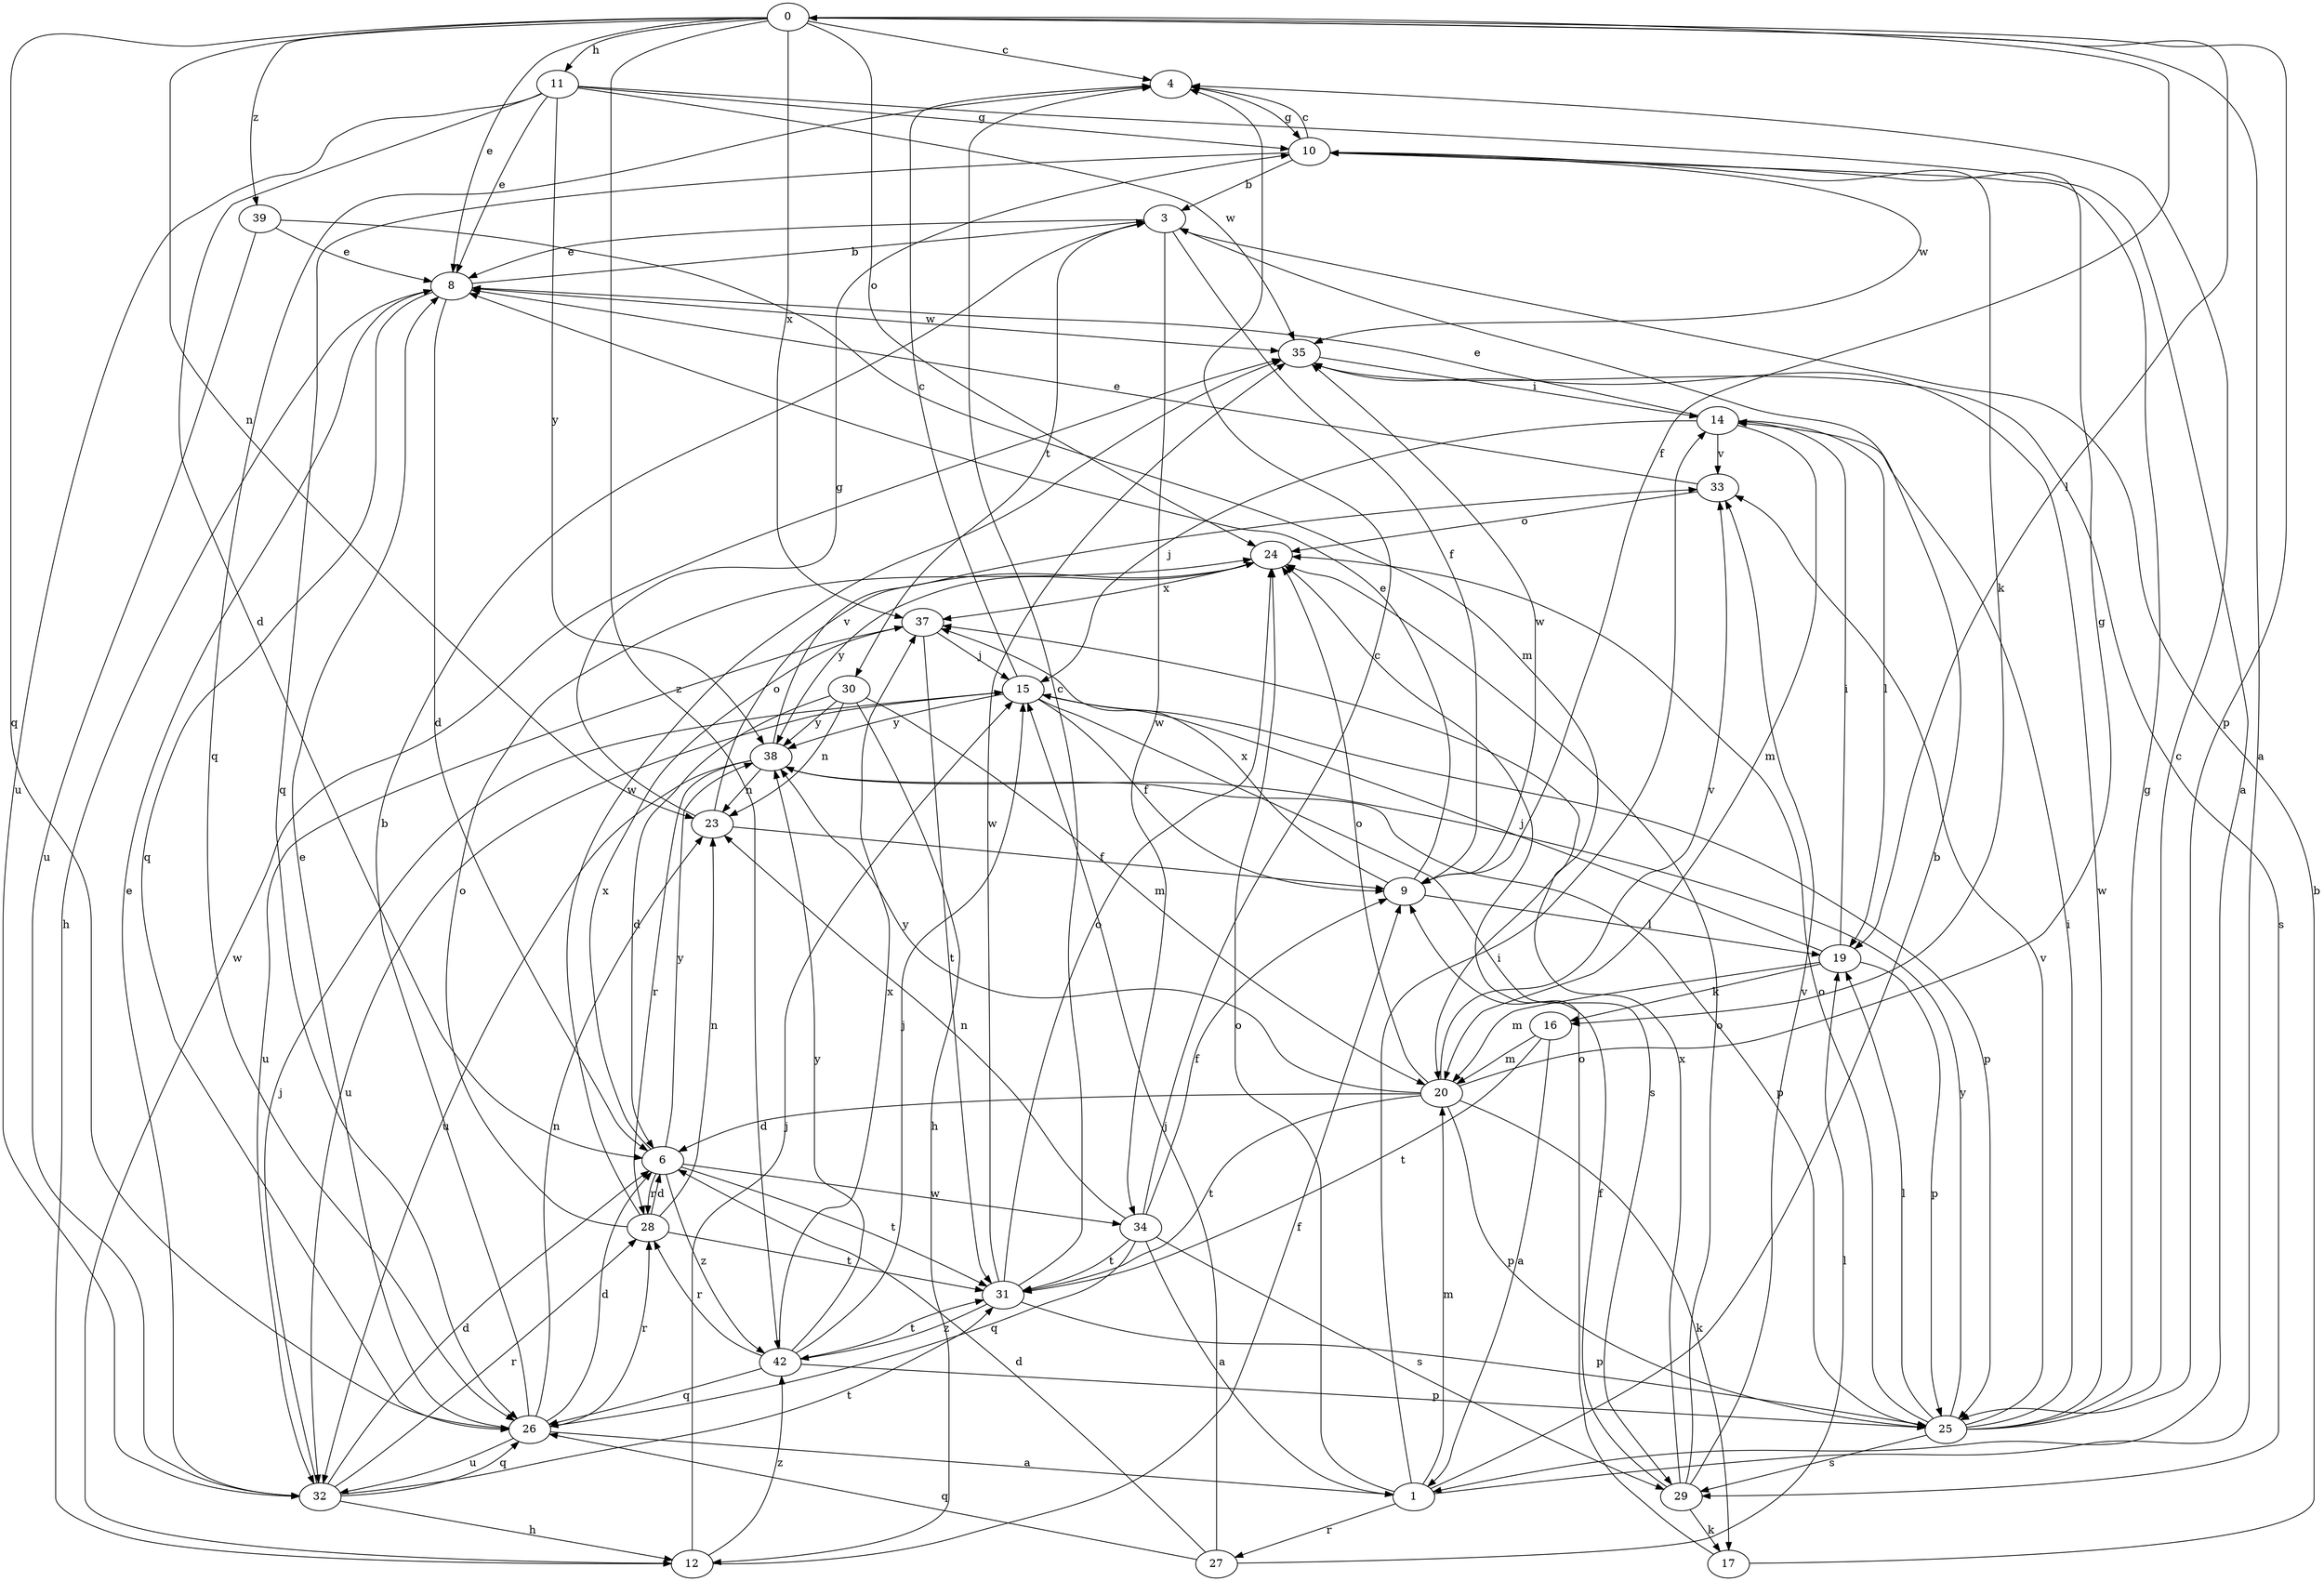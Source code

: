 strict digraph  {
0;
1;
3;
4;
6;
8;
9;
10;
11;
12;
14;
15;
16;
17;
19;
20;
23;
24;
25;
26;
27;
28;
29;
30;
31;
32;
33;
34;
35;
37;
38;
39;
42;
0 -> 4  [label=c];
0 -> 8  [label=e];
0 -> 9  [label=f];
0 -> 11  [label=h];
0 -> 19  [label=l];
0 -> 23  [label=n];
0 -> 24  [label=o];
0 -> 25  [label=p];
0 -> 26  [label=q];
0 -> 37  [label=x];
0 -> 39  [label=z];
0 -> 42  [label=z];
1 -> 0  [label=a];
1 -> 3  [label=b];
1 -> 14  [label=i];
1 -> 20  [label=m];
1 -> 24  [label=o];
1 -> 27  [label=r];
3 -> 8  [label=e];
3 -> 9  [label=f];
3 -> 30  [label=t];
3 -> 34  [label=w];
4 -> 10  [label=g];
4 -> 26  [label=q];
6 -> 28  [label=r];
6 -> 31  [label=t];
6 -> 34  [label=w];
6 -> 37  [label=x];
6 -> 38  [label=y];
6 -> 42  [label=z];
8 -> 3  [label=b];
8 -> 6  [label=d];
8 -> 12  [label=h];
8 -> 26  [label=q];
8 -> 35  [label=w];
9 -> 8  [label=e];
9 -> 19  [label=l];
9 -> 35  [label=w];
9 -> 37  [label=x];
10 -> 3  [label=b];
10 -> 4  [label=c];
10 -> 16  [label=k];
10 -> 26  [label=q];
10 -> 35  [label=w];
11 -> 1  [label=a];
11 -> 6  [label=d];
11 -> 8  [label=e];
11 -> 10  [label=g];
11 -> 32  [label=u];
11 -> 35  [label=w];
11 -> 38  [label=y];
12 -> 9  [label=f];
12 -> 15  [label=j];
12 -> 35  [label=w];
12 -> 42  [label=z];
14 -> 8  [label=e];
14 -> 15  [label=j];
14 -> 19  [label=l];
14 -> 20  [label=m];
14 -> 33  [label=v];
15 -> 4  [label=c];
15 -> 9  [label=f];
15 -> 25  [label=p];
15 -> 29  [label=s];
15 -> 32  [label=u];
15 -> 38  [label=y];
16 -> 1  [label=a];
16 -> 20  [label=m];
16 -> 31  [label=t];
17 -> 3  [label=b];
17 -> 24  [label=o];
19 -> 14  [label=i];
19 -> 15  [label=j];
19 -> 16  [label=k];
19 -> 20  [label=m];
19 -> 25  [label=p];
20 -> 6  [label=d];
20 -> 10  [label=g];
20 -> 17  [label=k];
20 -> 24  [label=o];
20 -> 25  [label=p];
20 -> 31  [label=t];
20 -> 33  [label=v];
20 -> 38  [label=y];
23 -> 9  [label=f];
23 -> 10  [label=g];
23 -> 24  [label=o];
24 -> 37  [label=x];
24 -> 38  [label=y];
25 -> 4  [label=c];
25 -> 10  [label=g];
25 -> 14  [label=i];
25 -> 19  [label=l];
25 -> 24  [label=o];
25 -> 29  [label=s];
25 -> 33  [label=v];
25 -> 35  [label=w];
25 -> 38  [label=y];
26 -> 1  [label=a];
26 -> 3  [label=b];
26 -> 6  [label=d];
26 -> 8  [label=e];
26 -> 23  [label=n];
26 -> 28  [label=r];
26 -> 32  [label=u];
27 -> 6  [label=d];
27 -> 15  [label=j];
27 -> 19  [label=l];
27 -> 26  [label=q];
28 -> 6  [label=d];
28 -> 23  [label=n];
28 -> 24  [label=o];
28 -> 31  [label=t];
28 -> 35  [label=w];
29 -> 9  [label=f];
29 -> 17  [label=k];
29 -> 24  [label=o];
29 -> 33  [label=v];
29 -> 37  [label=x];
30 -> 6  [label=d];
30 -> 12  [label=h];
30 -> 20  [label=m];
30 -> 23  [label=n];
30 -> 38  [label=y];
31 -> 4  [label=c];
31 -> 24  [label=o];
31 -> 25  [label=p];
31 -> 35  [label=w];
31 -> 42  [label=z];
32 -> 6  [label=d];
32 -> 8  [label=e];
32 -> 12  [label=h];
32 -> 15  [label=j];
32 -> 26  [label=q];
32 -> 28  [label=r];
32 -> 31  [label=t];
33 -> 8  [label=e];
33 -> 24  [label=o];
34 -> 1  [label=a];
34 -> 4  [label=c];
34 -> 9  [label=f];
34 -> 23  [label=n];
34 -> 26  [label=q];
34 -> 29  [label=s];
34 -> 31  [label=t];
35 -> 14  [label=i];
35 -> 29  [label=s];
37 -> 15  [label=j];
37 -> 31  [label=t];
37 -> 32  [label=u];
38 -> 23  [label=n];
38 -> 25  [label=p];
38 -> 28  [label=r];
38 -> 32  [label=u];
38 -> 33  [label=v];
39 -> 8  [label=e];
39 -> 20  [label=m];
39 -> 32  [label=u];
42 -> 15  [label=j];
42 -> 25  [label=p];
42 -> 26  [label=q];
42 -> 28  [label=r];
42 -> 31  [label=t];
42 -> 37  [label=x];
42 -> 38  [label=y];
}
